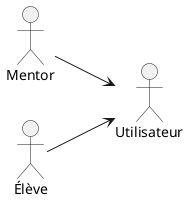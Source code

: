 @startuml

left to right direction
:Utilisateur: as user
:Mentor: as M
:Élève: as E

E --> user
M --> user

@enduml